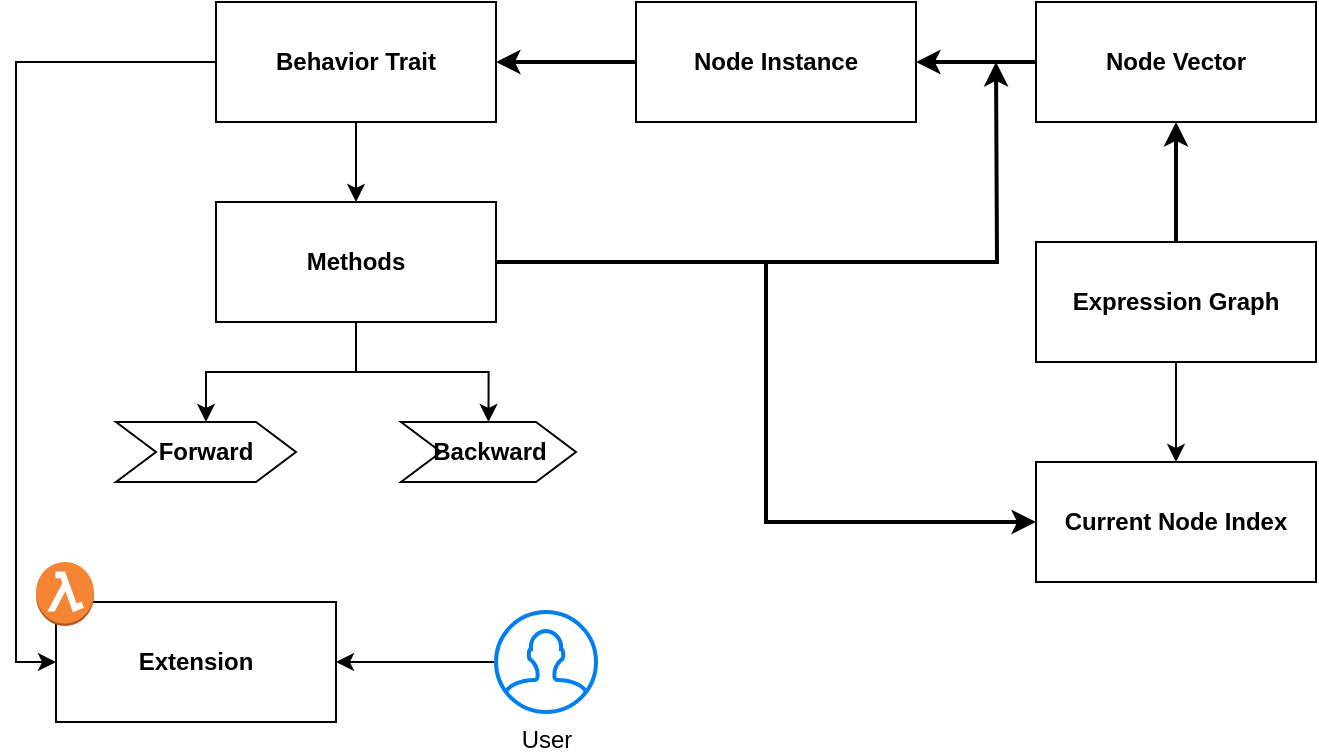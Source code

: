<mxfile version="27.0.9">
  <diagram name="Page-1" id="POKbRjyyL2bzoQBOzGFW">
    <mxGraphModel dx="1305" dy="795" grid="1" gridSize="10" guides="1" tooltips="1" connect="1" arrows="1" fold="1" page="1" pageScale="1" pageWidth="850" pageHeight="1100" math="0" shadow="0">
      <root>
        <mxCell id="0" />
        <mxCell id="1" parent="0" />
        <mxCell id="3dY2C-kk_1Szfm6JkUA_-14" value="&lt;b&gt;Behavior Trait&lt;/b&gt;" style="rounded=0;whiteSpace=wrap;html=1;" parent="1" vertex="1">
          <mxGeometry x="190" y="60" width="140" height="60" as="geometry" />
        </mxCell>
        <mxCell id="3dY2C-kk_1Szfm6JkUA_-16" value="&lt;b&gt;Forward&lt;/b&gt;" style="shape=step;perimeter=stepPerimeter;whiteSpace=wrap;html=1;fixedSize=1;" parent="1" vertex="1">
          <mxGeometry x="140" y="270" width="90" height="30" as="geometry" />
        </mxCell>
        <mxCell id="3dY2C-kk_1Szfm6JkUA_-17" value="&lt;b&gt;Backward&lt;/b&gt;" style="shape=step;perimeter=stepPerimeter;whiteSpace=wrap;html=1;fixedSize=1;" parent="1" vertex="1">
          <mxGeometry x="282.5" y="270" width="87.5" height="30" as="geometry" />
        </mxCell>
        <mxCell id="YpAaJxjV6s102Lq9Llkv-15" value="&lt;b&gt;Behavior Trait&lt;/b&gt;" style="rounded=0;whiteSpace=wrap;html=1;" parent="1" vertex="1">
          <mxGeometry x="190" y="60" width="140" height="60" as="geometry" />
        </mxCell>
        <mxCell id="hCSqvV3AbPPHzn8vGVyA-14" value="&lt;b&gt;Behavior Trait&lt;/b&gt;" style="rounded=0;whiteSpace=wrap;html=1;" vertex="1" parent="1">
          <mxGeometry x="190" y="60" width="140" height="60" as="geometry" />
        </mxCell>
        <mxCell id="hCSqvV3AbPPHzn8vGVyA-59" style="edgeStyle=orthogonalEdgeStyle;rounded=0;orthogonalLoop=1;jettySize=auto;html=1;exitX=0.5;exitY=1;exitDx=0;exitDy=0;" edge="1" parent="1" source="hCSqvV3AbPPHzn8vGVyA-33" target="hCSqvV3AbPPHzn8vGVyA-56">
          <mxGeometry relative="1" as="geometry" />
        </mxCell>
        <mxCell id="hCSqvV3AbPPHzn8vGVyA-60" style="edgeStyle=orthogonalEdgeStyle;rounded=0;orthogonalLoop=1;jettySize=auto;html=1;exitX=0;exitY=0.5;exitDx=0;exitDy=0;entryX=0;entryY=0.5;entryDx=0;entryDy=0;" edge="1" parent="1" source="hCSqvV3AbPPHzn8vGVyA-33" target="hCSqvV3AbPPHzn8vGVyA-38">
          <mxGeometry relative="1" as="geometry" />
        </mxCell>
        <mxCell id="hCSqvV3AbPPHzn8vGVyA-33" value="&lt;b&gt;Behavior Trait&lt;/b&gt;" style="rounded=0;whiteSpace=wrap;html=1;" vertex="1" parent="1">
          <mxGeometry x="190" y="60" width="140" height="60" as="geometry" />
        </mxCell>
        <mxCell id="hCSqvV3AbPPHzn8vGVyA-38" value="&lt;b&gt;Extension&lt;/b&gt;" style="rounded=0;whiteSpace=wrap;html=1;" vertex="1" parent="1">
          <mxGeometry x="110" y="360" width="140" height="60" as="geometry" />
        </mxCell>
        <mxCell id="hCSqvV3AbPPHzn8vGVyA-41" style="edgeStyle=orthogonalEdgeStyle;rounded=0;orthogonalLoop=1;jettySize=auto;html=1;entryX=1;entryY=0.5;entryDx=0;entryDy=0;" edge="1" parent="1" source="hCSqvV3AbPPHzn8vGVyA-40" target="hCSqvV3AbPPHzn8vGVyA-38">
          <mxGeometry relative="1" as="geometry" />
        </mxCell>
        <mxCell id="hCSqvV3AbPPHzn8vGVyA-40" value="User" style="html=1;verticalLabelPosition=bottom;align=center;labelBackgroundColor=#ffffff;verticalAlign=top;strokeWidth=2;strokeColor=#0080F0;shadow=0;dashed=0;shape=mxgraph.ios7.icons.user;" vertex="1" parent="1">
          <mxGeometry x="330" y="365" width="50" height="50" as="geometry" />
        </mxCell>
        <mxCell id="hCSqvV3AbPPHzn8vGVyA-44" style="edgeStyle=orthogonalEdgeStyle;rounded=0;orthogonalLoop=1;jettySize=auto;html=1;exitX=0;exitY=0.5;exitDx=0;exitDy=0;entryX=1;entryY=0.5;entryDx=0;entryDy=0;strokeWidth=2;" edge="1" parent="1" source="hCSqvV3AbPPHzn8vGVyA-42" target="hCSqvV3AbPPHzn8vGVyA-33">
          <mxGeometry relative="1" as="geometry" />
        </mxCell>
        <mxCell id="hCSqvV3AbPPHzn8vGVyA-42" value="&lt;b&gt;Node Instance&lt;/b&gt;" style="rounded=0;whiteSpace=wrap;html=1;" vertex="1" parent="1">
          <mxGeometry x="400" y="60" width="140" height="60" as="geometry" />
        </mxCell>
        <mxCell id="hCSqvV3AbPPHzn8vGVyA-46" style="edgeStyle=orthogonalEdgeStyle;rounded=0;orthogonalLoop=1;jettySize=auto;html=1;exitX=0;exitY=0.5;exitDx=0;exitDy=0;entryX=1;entryY=0.5;entryDx=0;entryDy=0;strokeWidth=2;" edge="1" parent="1" source="hCSqvV3AbPPHzn8vGVyA-45" target="hCSqvV3AbPPHzn8vGVyA-42">
          <mxGeometry relative="1" as="geometry" />
        </mxCell>
        <mxCell id="hCSqvV3AbPPHzn8vGVyA-45" value="&lt;b&gt;Node Vector&lt;/b&gt;" style="rounded=0;whiteSpace=wrap;html=1;" vertex="1" parent="1">
          <mxGeometry x="600" y="60" width="140" height="60" as="geometry" />
        </mxCell>
        <mxCell id="hCSqvV3AbPPHzn8vGVyA-48" style="edgeStyle=orthogonalEdgeStyle;rounded=0;orthogonalLoop=1;jettySize=auto;html=1;exitX=0.5;exitY=0;exitDx=0;exitDy=0;entryX=0.5;entryY=1;entryDx=0;entryDy=0;strokeWidth=2;" edge="1" parent="1" source="hCSqvV3AbPPHzn8vGVyA-47" target="hCSqvV3AbPPHzn8vGVyA-45">
          <mxGeometry relative="1" as="geometry" />
        </mxCell>
        <mxCell id="hCSqvV3AbPPHzn8vGVyA-63" style="edgeStyle=orthogonalEdgeStyle;rounded=0;orthogonalLoop=1;jettySize=auto;html=1;exitX=0.5;exitY=1;exitDx=0;exitDy=0;entryX=0.5;entryY=0;entryDx=0;entryDy=0;" edge="1" parent="1" source="hCSqvV3AbPPHzn8vGVyA-47" target="hCSqvV3AbPPHzn8vGVyA-62">
          <mxGeometry relative="1" as="geometry" />
        </mxCell>
        <mxCell id="hCSqvV3AbPPHzn8vGVyA-47" value="&lt;b&gt;Expression Graph&lt;/b&gt;" style="rounded=0;whiteSpace=wrap;html=1;" vertex="1" parent="1">
          <mxGeometry x="600" y="180" width="140" height="60" as="geometry" />
        </mxCell>
        <mxCell id="hCSqvV3AbPPHzn8vGVyA-57" style="edgeStyle=orthogonalEdgeStyle;rounded=0;orthogonalLoop=1;jettySize=auto;html=1;exitX=0.5;exitY=1;exitDx=0;exitDy=0;entryX=0.5;entryY=0;entryDx=0;entryDy=0;" edge="1" parent="1" source="hCSqvV3AbPPHzn8vGVyA-56" target="3dY2C-kk_1Szfm6JkUA_-16">
          <mxGeometry relative="1" as="geometry" />
        </mxCell>
        <mxCell id="hCSqvV3AbPPHzn8vGVyA-58" style="edgeStyle=orthogonalEdgeStyle;rounded=0;orthogonalLoop=1;jettySize=auto;html=1;exitX=0.5;exitY=1;exitDx=0;exitDy=0;entryX=0.5;entryY=0;entryDx=0;entryDy=0;" edge="1" parent="1" source="hCSqvV3AbPPHzn8vGVyA-56" target="3dY2C-kk_1Szfm6JkUA_-17">
          <mxGeometry relative="1" as="geometry" />
        </mxCell>
        <mxCell id="hCSqvV3AbPPHzn8vGVyA-65" style="edgeStyle=orthogonalEdgeStyle;rounded=0;orthogonalLoop=1;jettySize=auto;html=1;exitX=1;exitY=0.5;exitDx=0;exitDy=0;entryX=0;entryY=0.5;entryDx=0;entryDy=0;strokeWidth=2;" edge="1" parent="1" source="hCSqvV3AbPPHzn8vGVyA-56" target="hCSqvV3AbPPHzn8vGVyA-62">
          <mxGeometry relative="1" as="geometry" />
        </mxCell>
        <mxCell id="hCSqvV3AbPPHzn8vGVyA-66" style="edgeStyle=orthogonalEdgeStyle;rounded=0;orthogonalLoop=1;jettySize=auto;html=1;exitX=1;exitY=0.5;exitDx=0;exitDy=0;strokeWidth=2;" edge="1" parent="1" source="hCSqvV3AbPPHzn8vGVyA-56">
          <mxGeometry relative="1" as="geometry">
            <mxPoint x="580" y="90" as="targetPoint" />
          </mxGeometry>
        </mxCell>
        <mxCell id="hCSqvV3AbPPHzn8vGVyA-56" value="&lt;b&gt;Methods&lt;/b&gt;" style="rounded=0;whiteSpace=wrap;html=1;" vertex="1" parent="1">
          <mxGeometry x="190" y="160" width="140" height="60" as="geometry" />
        </mxCell>
        <mxCell id="hCSqvV3AbPPHzn8vGVyA-62" value="&lt;b&gt;Current Node Index&lt;/b&gt;" style="rounded=0;whiteSpace=wrap;html=1;" vertex="1" parent="1">
          <mxGeometry x="600" y="290" width="140" height="60" as="geometry" />
        </mxCell>
        <mxCell id="hCSqvV3AbPPHzn8vGVyA-69" value="" style="outlineConnect=0;dashed=0;verticalLabelPosition=bottom;verticalAlign=top;align=center;html=1;shape=mxgraph.aws3.lambda_function;fillColor=#F58534;gradientColor=none;" vertex="1" parent="1">
          <mxGeometry x="100" y="340" width="29" height="32" as="geometry" />
        </mxCell>
      </root>
    </mxGraphModel>
  </diagram>
</mxfile>
